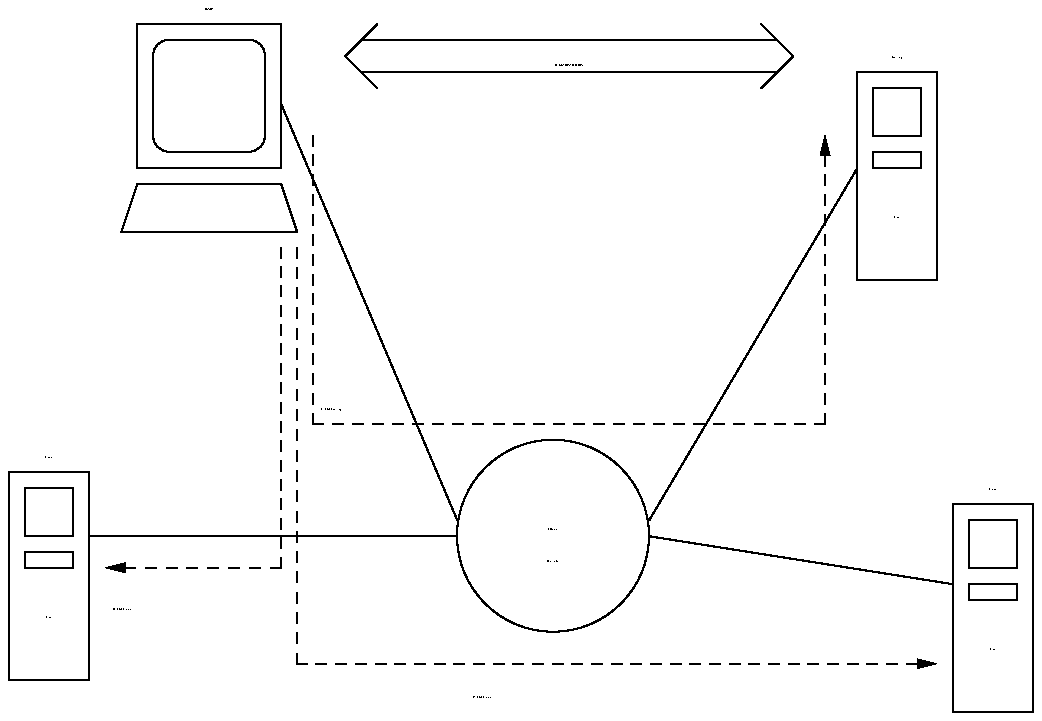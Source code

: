 .nf
.PS
scale=100
define t123 |
[ box invis ht 32 wid 74 with .sw at 0,0
"\fR\s10\&Datakit\f1\s0" at 37,24
"\fR\s10\&Controller\f1\s0" at 37,8
] |

define m0 |
[ box invis ht 104 wid 40 with .sw at 0,0
"\fR\s10\&host\f1\s0" at 20,34
box ht 104 wid 40 with .nw at 0,104 
box ht 8 wid 24 with .nw at 8,64 
box ht 24 wid 24 with .nw at 8,96 
] |

define m1 |
[ box invis ht 96 wid 96 with .sw at 0,0
circle rad 48 at 48,48
t123 with .nw at 11,62
] |

define m2 |
[ box invis ht 128 wid 40 with .sw at 0,0
m0 with .nw at 0,104
"\fR\s10\&hosta\f1\s0" at 20,114
] |

box invis ht 368 wid 512 with .sw at 0,0
"\fR\s10\&4. CALL hostb\f1\s0" at 52,54 ljust
line -> from 136,72 to 48,72 dashed
line  from 136,232 to 136,72 dashed
"\fR\s10\&3. CALL hosta\f1\s0" at 232,10 ljust
line -> from 144,24 to 464,24 dashed
line  from 144,232 to 144,24 dashed
line  from 168,328 to 184,312 
line  from 184,344 to 168,328 
line  from 392,328 to 376,312 
line  from 376,344 to 392,328 
"\fR\s10\&2. AUTHENTICATION\f1\s0" at 280,326
line  from 384,320 to 176,320 
line  from 176,336 to 384,336 
"\fR\s10\&hostb\f1\s0" at 20,130
m2 with .nw at 472,128
m0 with .nw at 424,320
line -> from 408,144 to 408,288 dashed
line  from 152,144 to 408,144 dashed
"\fR\s10\&1. CALL security\f1\s0" at 156,154 ljust
line  from 152,288 to 152,144 dashed
line  from 472,64 to 320,88 
"\fR\s10\&security\f1\s0" at 444,330
m1 with .nw at 224,136
line  from 136,264 to 144,240 
line  from 56,240 to 64,264 
line  from 72,328 to 72,288 
line  from 128,288 to 128,328 
arc from 120,280 to 128,288 at 120,288
arc from 80,336 to 72,328 at 80,328
line  from 424,272 to 320,96 
line  from 136,304 to 224,96 
"\fR\s10\&GNOT\f1\s0" at 100,354
box ht 72 wid 72 with .nw at 64,344 
arc from 72,288 to 80,280 at 80,288
line  from 120,336 to 80,336 
arc from 128,328 to 120,336 at 120,328
line  from 80,280 to 120,280 
line  from 64,264 to 136,264 
line  from 144,240 to 56,240 
line  from 224,88 to 40,88 
m0 with .nw at 0,120
.PE
.fi
